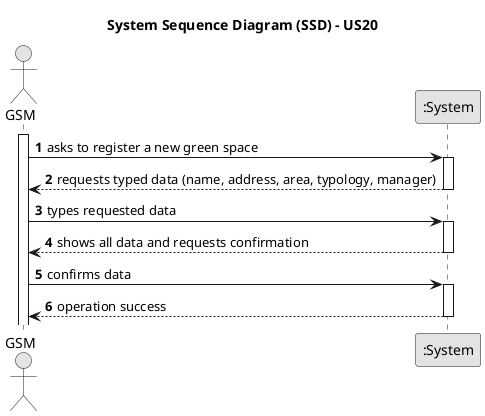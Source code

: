 @startuml
skinparam monochrome true
skinparam packageStyle rectangle
skinparam shadowing false

title System Sequence Diagram (SSD) - US20

autonumber

actor "GSM" as GSM
participant ":System" as System

activate GSM

    GSM -> System : asks to register a new green space
    activate System

        System --> GSM : requests typed data (name, address, area, typology, manager)
    deactivate System

    GSM -> System : types requested data
    activate System


        System --> GSM : shows all data and requests confirmation
    deactivate System

    GSM -> System : confirms data
    activate System

        System --> GSM : operation success
    deactivate System

@enduml